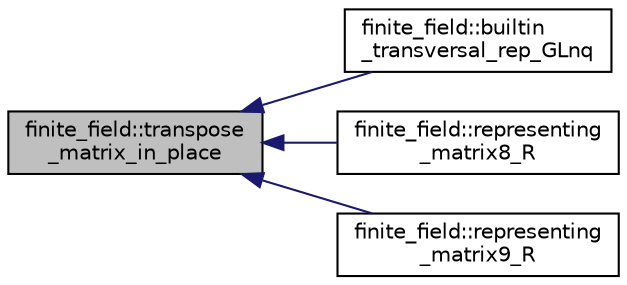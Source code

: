 digraph "finite_field::transpose_matrix_in_place"
{
  edge [fontname="Helvetica",fontsize="10",labelfontname="Helvetica",labelfontsize="10"];
  node [fontname="Helvetica",fontsize="10",shape=record];
  rankdir="LR";
  Node19668 [label="finite_field::transpose\l_matrix_in_place",height=0.2,width=0.4,color="black", fillcolor="grey75", style="filled", fontcolor="black"];
  Node19668 -> Node19669 [dir="back",color="midnightblue",fontsize="10",style="solid",fontname="Helvetica"];
  Node19669 [label="finite_field::builtin\l_transversal_rep_GLnq",height=0.2,width=0.4,color="black", fillcolor="white", style="filled",URL="$df/d5a/classfinite__field.html#a65e29e1d5f070d2bb5cca74ead453a35"];
  Node19668 -> Node19670 [dir="back",color="midnightblue",fontsize="10",style="solid",fontname="Helvetica"];
  Node19670 [label="finite_field::representing\l_matrix8_R",height=0.2,width=0.4,color="black", fillcolor="white", style="filled",URL="$df/d5a/classfinite__field.html#ac20b429a104a1516a46dd6eb2e0c207b"];
  Node19668 -> Node19671 [dir="back",color="midnightblue",fontsize="10",style="solid",fontname="Helvetica"];
  Node19671 [label="finite_field::representing\l_matrix9_R",height=0.2,width=0.4,color="black", fillcolor="white", style="filled",URL="$df/d5a/classfinite__field.html#a8d15d20bbe64970c34f927ca4ecd27ef"];
}
